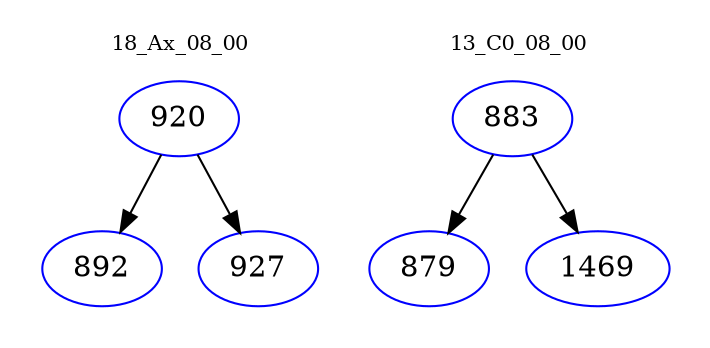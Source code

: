 digraph{
subgraph cluster_0 {
color = white
label = "18_Ax_08_00";
fontsize=10;
T0_920 [label="920", color="blue"]
T0_920 -> T0_892 [color="black"]
T0_892 [label="892", color="blue"]
T0_920 -> T0_927 [color="black"]
T0_927 [label="927", color="blue"]
}
subgraph cluster_1 {
color = white
label = "13_C0_08_00";
fontsize=10;
T1_883 [label="883", color="blue"]
T1_883 -> T1_879 [color="black"]
T1_879 [label="879", color="blue"]
T1_883 -> T1_1469 [color="black"]
T1_1469 [label="1469", color="blue"]
}
}
